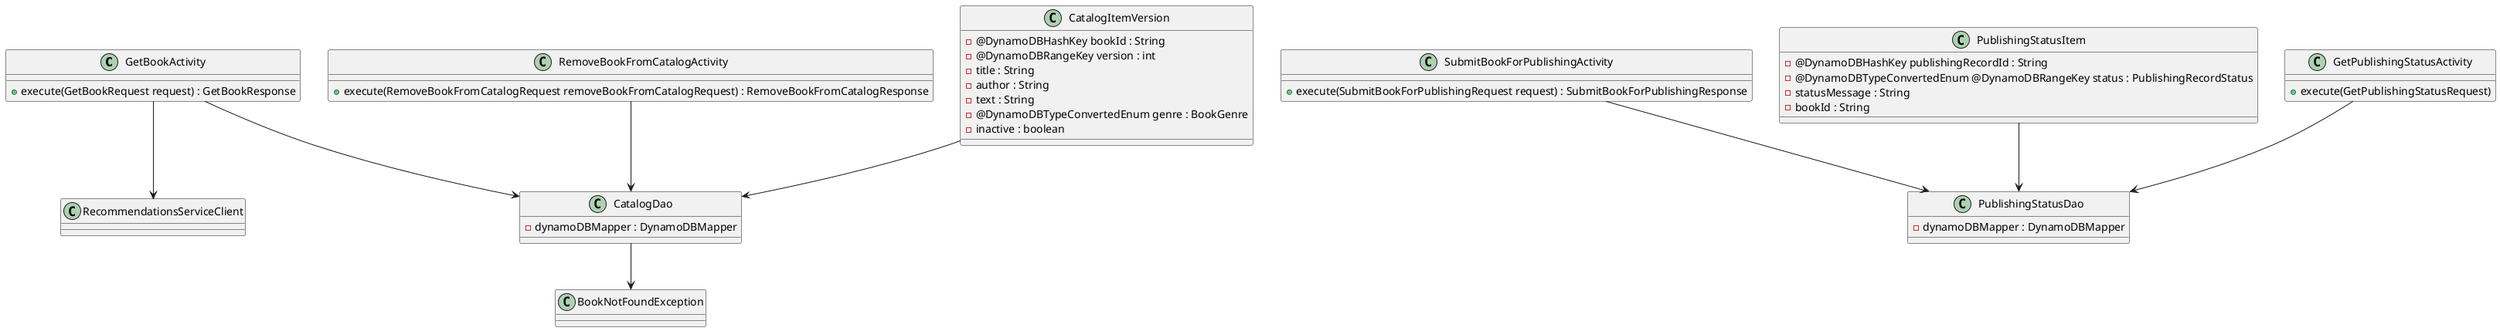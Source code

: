 @startuml

class GetBookActivity {
+ execute(GetBookRequest request) : GetBookResponse
}

class RemoveBookFromCatalogActivity {
+ execute(RemoveBookFromCatalogRequest removeBookFromCatalogRequest) : RemoveBookFromCatalogResponse
}

class SubmitBookForPublishingActivity {
+ execute(SubmitBookForPublishingRequest request) : SubmitBookForPublishingResponse
}

class RecommendationsServiceClient {
}

class CatalogItemVersion {
- @DynamoDBHashKey bookId : String
- @DynamoDBRangeKey version : int
- title : String
- author : String
- text : String
- @DynamoDBTypeConvertedEnum genre : BookGenre
- inactive : boolean
}

class PublishingStatusItem {
- @DynamoDBHashKey publishingRecordId : String
- @DynamoDBTypeConvertedEnum @DynamoDBRangeKey status : PublishingRecordStatus
- statusMessage : String
- bookId : String
}

class GetPublishingStatusActivity {
+ execute(GetPublishingStatusRequest)
}

class CatalogDao {
-dynamoDBMapper : DynamoDBMapper
}

class PublishingStatusDao {
-dynamoDBMapper : DynamoDBMapper
}

class BookNotFoundException {
}


GetBookActivity --> CatalogDao
GetBookActivity --> RecommendationsServiceClient
GetPublishingStatusActivity --> PublishingStatusDao
SubmitBookForPublishingActivity --> PublishingStatusDao
CatalogItemVersion --> CatalogDao
PublishingStatusItem --> PublishingStatusDao
CatalogDao --> BookNotFoundException
RemoveBookFromCatalogActivity --> CatalogDao

@enduml